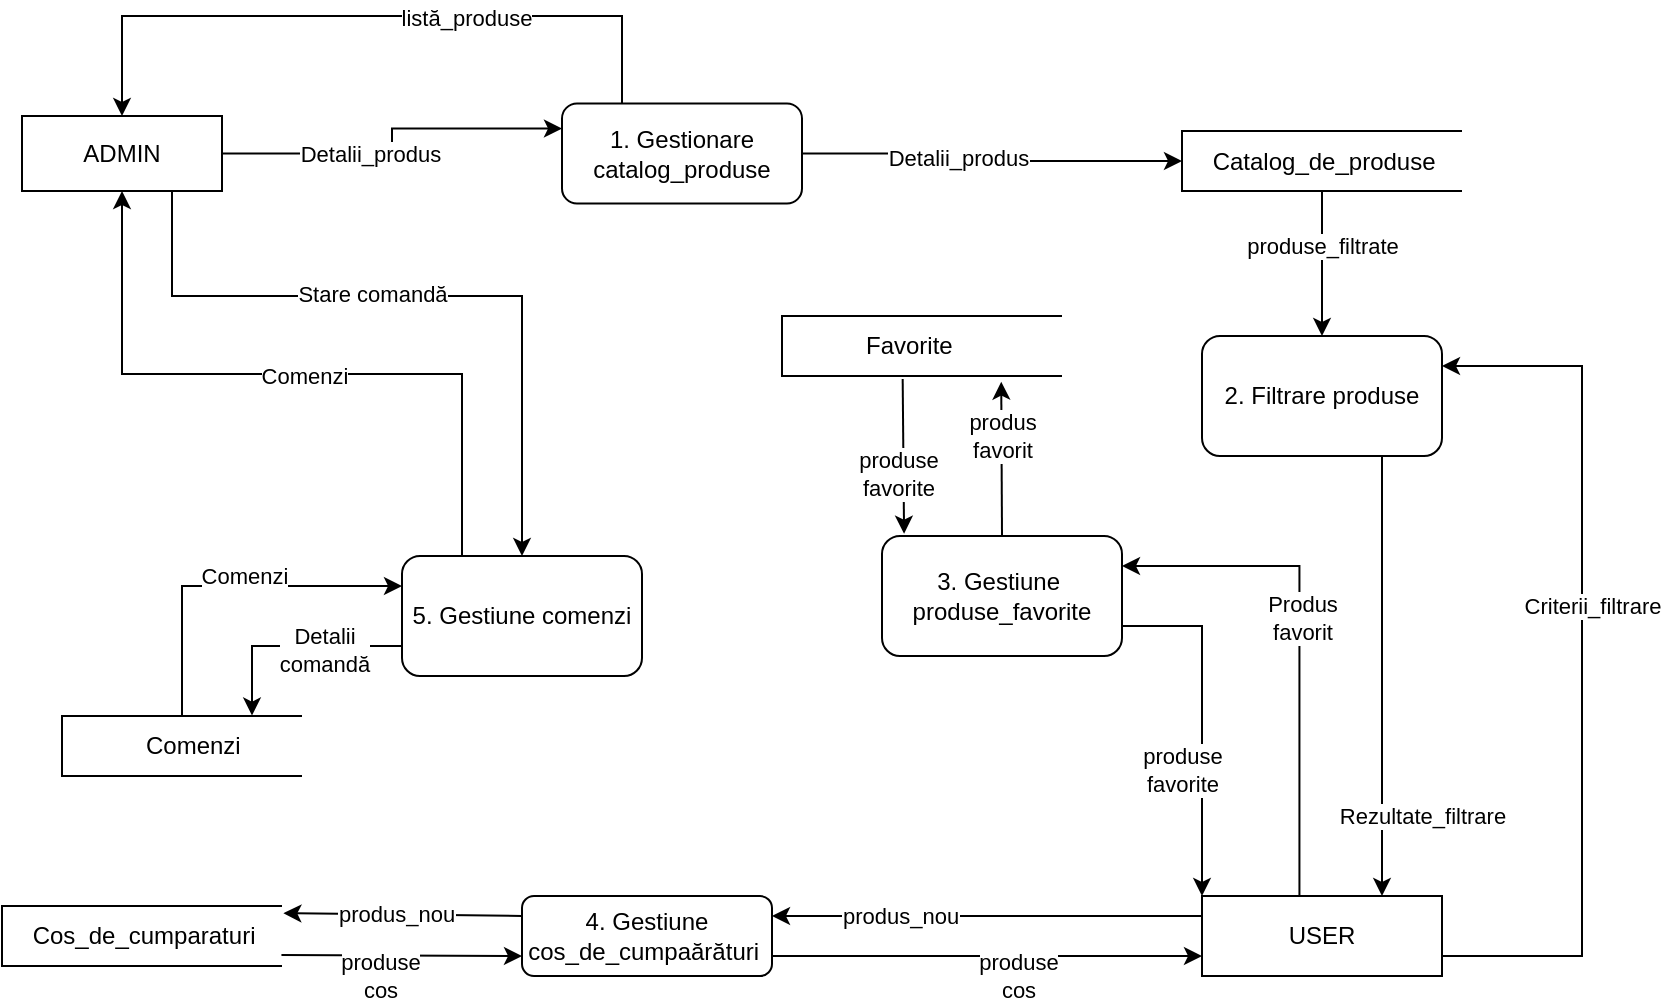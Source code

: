 <mxfile version="20.8.16" type="device"><diagram name="Page-1" id="U5PqNMfcQ06APLjViigY"><mxGraphModel dx="1276" dy="614" grid="1" gridSize="10" guides="1" tooltips="1" connect="1" arrows="1" fold="1" page="1" pageScale="1" pageWidth="850" pageHeight="1100" math="0" shadow="0"><root><mxCell id="0"/><mxCell id="1" parent="0"/><mxCell id="lXH8nNJpi3Hini99cT3u-1" value="ADMIN" style="rounded=0;whiteSpace=wrap;html=1;" parent="1" vertex="1"><mxGeometry x="20" y="80" width="100" height="37.5" as="geometry"/></mxCell><mxCell id="lXH8nNJpi3Hini99cT3u-3" value="USER" style="rounded=0;whiteSpace=wrap;html=1;" parent="1" vertex="1"><mxGeometry x="610" y="470" width="120" height="40" as="geometry"/></mxCell><mxCell id="lXH8nNJpi3Hini99cT3u-16" value="1. Gestionare catalog_produse" style="rounded=1;whiteSpace=wrap;html=1;" parent="1" vertex="1"><mxGeometry x="290" y="73.75" width="120" height="50" as="geometry"/></mxCell><mxCell id="lXH8nNJpi3Hini99cT3u-26" value="&amp;nbsp; &amp;nbsp; Catalog_de_produse" style="strokeWidth=1;html=1;shape=mxgraph.flowchart.annotation_1;align=left;pointerEvents=1;" parent="1" vertex="1"><mxGeometry x="600" y="87.5" width="140" height="30" as="geometry"/></mxCell><mxCell id="lXH8nNJpi3Hini99cT3u-27" value="" style="endArrow=classic;html=1;rounded=0;exitX=1;exitY=0.5;exitDx=0;exitDy=0;entryX=0;entryY=0.5;entryDx=0;entryDy=0;entryPerimeter=0;edgeStyle=elbowEdgeStyle;" parent="1" source="lXH8nNJpi3Hini99cT3u-16" target="lXH8nNJpi3Hini99cT3u-26" edge="1"><mxGeometry width="50" height="50" relative="1" as="geometry"><mxPoint x="600" y="390" as="sourcePoint"/><mxPoint x="650" y="340" as="targetPoint"/></mxGeometry></mxCell><mxCell id="lXH8nNJpi3Hini99cT3u-28" value="Detalii_produs" style="edgeLabel;html=1;align=center;verticalAlign=middle;resizable=0;points=[];" parent="lXH8nNJpi3Hini99cT3u-27" vertex="1" connectable="0"><mxGeometry x="0.244" y="1" relative="1" as="geometry"><mxPoint x="-39" y="-1" as="offset"/></mxGeometry></mxCell><mxCell id="lXH8nNJpi3Hini99cT3u-29" value="2. Filtrare produse" style="rounded=1;whiteSpace=wrap;html=1;" parent="1" vertex="1"><mxGeometry x="610" y="190" width="120" height="60" as="geometry"/></mxCell><mxCell id="6LWcWun2m6HF5ajt9tBx-1" value="" style="endArrow=classic;html=1;rounded=0;exitX=0.5;exitY=1;exitDx=0;exitDy=0;exitPerimeter=0;entryX=0.5;entryY=0;entryDx=0;entryDy=0;" parent="1" source="lXH8nNJpi3Hini99cT3u-26" target="lXH8nNJpi3Hini99cT3u-29" edge="1"><mxGeometry width="50" height="50" relative="1" as="geometry"><mxPoint x="520" y="410" as="sourcePoint"/><mxPoint x="570" y="360" as="targetPoint"/></mxGeometry></mxCell><mxCell id="6LWcWun2m6HF5ajt9tBx-6" value="produse_filtrate" style="edgeLabel;html=1;align=center;verticalAlign=middle;resizable=0;points=[];" parent="6LWcWun2m6HF5ajt9tBx-1" vertex="1" connectable="0"><mxGeometry x="0.226" y="-1" relative="1" as="geometry"><mxPoint x="1" y="-17" as="offset"/></mxGeometry></mxCell><mxCell id="6LWcWun2m6HF5ajt9tBx-2" value="" style="endArrow=classic;html=1;rounded=0;exitX=1;exitY=0.75;exitDx=0;exitDy=0;entryX=1;entryY=0.25;entryDx=0;entryDy=0;edgeStyle=elbowEdgeStyle;" parent="1" source="lXH8nNJpi3Hini99cT3u-3" target="lXH8nNJpi3Hini99cT3u-29" edge="1"><mxGeometry width="50" height="50" relative="1" as="geometry"><mxPoint x="570" y="700" as="sourcePoint"/><mxPoint x="620" y="650" as="targetPoint"/><Array as="points"><mxPoint x="800" y="820"/></Array></mxGeometry></mxCell><mxCell id="6LWcWun2m6HF5ajt9tBx-3" value="Criterii_filtrare" style="edgeLabel;html=1;align=center;verticalAlign=middle;resizable=0;points=[];" parent="6LWcWun2m6HF5ajt9tBx-2" vertex="1" connectable="0"><mxGeometry x="-0.461" y="-2" relative="1" as="geometry"><mxPoint x="3" y="-128" as="offset"/></mxGeometry></mxCell><mxCell id="6LWcWun2m6HF5ajt9tBx-4" value="" style="endArrow=classic;html=1;rounded=0;exitX=0.75;exitY=1;exitDx=0;exitDy=0;entryX=0.75;entryY=0;entryDx=0;entryDy=0;" parent="1" source="lXH8nNJpi3Hini99cT3u-29" target="lXH8nNJpi3Hini99cT3u-3" edge="1"><mxGeometry width="50" height="50" relative="1" as="geometry"><mxPoint x="490" y="760" as="sourcePoint"/><mxPoint x="720" y="940" as="targetPoint"/></mxGeometry></mxCell><mxCell id="6LWcWun2m6HF5ajt9tBx-5" value="Rezultate_filtrare" style="edgeLabel;html=1;align=center;verticalAlign=middle;resizable=0;points=[];" parent="6LWcWun2m6HF5ajt9tBx-4" vertex="1" connectable="0"><mxGeometry x="-0.213" y="2" relative="1" as="geometry"><mxPoint x="18" y="93" as="offset"/></mxGeometry></mxCell><mxCell id="6LWcWun2m6HF5ajt9tBx-7" value="3. Gestiune&amp;nbsp;&lt;br&gt;produse_favorite" style="rounded=1;whiteSpace=wrap;html=1;" parent="1" vertex="1"><mxGeometry x="450" y="290" width="120" height="60" as="geometry"/></mxCell><mxCell id="6LWcWun2m6HF5ajt9tBx-8" value="" style="endArrow=classic;html=1;rounded=0;exitX=0.406;exitY=0.008;exitDx=0;exitDy=0;exitPerimeter=0;edgeStyle=elbowEdgeStyle;entryX=1;entryY=0.25;entryDx=0;entryDy=0;elbow=vertical;" parent="1" source="lXH8nNJpi3Hini99cT3u-3" target="6LWcWun2m6HF5ajt9tBx-7" edge="1"><mxGeometry width="50" height="50" relative="1" as="geometry"><mxPoint x="400" y="880" as="sourcePoint"/><mxPoint x="620" y="800" as="targetPoint"/><Array as="points"><mxPoint x="590" y="305"/></Array></mxGeometry></mxCell><mxCell id="6LWcWun2m6HF5ajt9tBx-9" value="Produs&lt;br&gt;favorit" style="edgeLabel;html=1;align=center;verticalAlign=middle;resizable=0;points=[];" parent="6LWcWun2m6HF5ajt9tBx-8" vertex="1" connectable="0"><mxGeometry x="0.083" y="-2" relative="1" as="geometry"><mxPoint x="-1" y="-2" as="offset"/></mxGeometry></mxCell><mxCell id="6LWcWun2m6HF5ajt9tBx-10" value="" style="endArrow=classic;html=1;rounded=0;exitX=1;exitY=0.75;exitDx=0;exitDy=0;entryX=0;entryY=0;entryDx=0;entryDy=0;edgeStyle=elbowEdgeStyle;elbow=vertical;" parent="1" source="6LWcWun2m6HF5ajt9tBx-7" target="lXH8nNJpi3Hini99cT3u-3" edge="1"><mxGeometry width="50" height="50" relative="1" as="geometry"><mxPoint x="460" y="880" as="sourcePoint"/><mxPoint x="510" y="830" as="targetPoint"/><Array as="points"><mxPoint x="570" y="335"/></Array></mxGeometry></mxCell><mxCell id="6LWcWun2m6HF5ajt9tBx-11" value="produse&lt;br&gt;favorite" style="edgeLabel;html=1;align=center;verticalAlign=middle;resizable=0;points=[];" parent="6LWcWun2m6HF5ajt9tBx-10" vertex="1" connectable="0"><mxGeometry x="-0.083" relative="1" as="geometry"><mxPoint x="-10" y="32" as="offset"/></mxGeometry></mxCell><mxCell id="6LWcWun2m6HF5ajt9tBx-12" value="&lt;blockquote style=&quot;margin: 0 0 0 40px; border: none; padding: 0px;&quot;&gt;Favorite&lt;/blockquote&gt;" style="strokeWidth=1;html=1;shape=mxgraph.flowchart.annotation_1;align=left;pointerEvents=1;" parent="1" vertex="1"><mxGeometry x="400" y="180" width="140" height="30" as="geometry"/></mxCell><mxCell id="6LWcWun2m6HF5ajt9tBx-13" value="" style="endArrow=classic;html=1;rounded=0;exitX=0.5;exitY=0;exitDx=0;exitDy=0;entryX=0.783;entryY=1.094;entryDx=0;entryDy=0;entryPerimeter=0;" parent="1" source="6LWcWun2m6HF5ajt9tBx-7" target="6LWcWun2m6HF5ajt9tBx-12" edge="1"><mxGeometry width="50" height="50" relative="1" as="geometry"><mxPoint x="500" y="640" as="sourcePoint"/><mxPoint x="550" y="590" as="targetPoint"/></mxGeometry></mxCell><mxCell id="6LWcWun2m6HF5ajt9tBx-14" value="produs&lt;br&gt;favorit" style="edgeLabel;html=1;align=center;verticalAlign=middle;resizable=0;points=[];" parent="6LWcWun2m6HF5ajt9tBx-13" vertex="1" connectable="0"><mxGeometry x="0.458" y="2" relative="1" as="geometry"><mxPoint x="2" y="6" as="offset"/></mxGeometry></mxCell><mxCell id="6LWcWun2m6HF5ajt9tBx-15" value="" style="endArrow=classic;html=1;rounded=0;exitX=0.431;exitY=1.05;exitDx=0;exitDy=0;exitPerimeter=0;entryX=0.092;entryY=-0.019;entryDx=0;entryDy=0;entryPerimeter=0;" parent="1" source="6LWcWun2m6HF5ajt9tBx-12" target="6LWcWun2m6HF5ajt9tBx-7" edge="1"><mxGeometry width="50" height="50" relative="1" as="geometry"><mxPoint x="440" y="610" as="sourcePoint"/><mxPoint x="490" y="560" as="targetPoint"/></mxGeometry></mxCell><mxCell id="6LWcWun2m6HF5ajt9tBx-16" value="produse&lt;br&gt;favorite" style="edgeLabel;html=1;align=center;verticalAlign=middle;resizable=0;points=[];" parent="6LWcWun2m6HF5ajt9tBx-15" vertex="1" connectable="0"><mxGeometry x="0.543" y="-3" relative="1" as="geometry"><mxPoint y="-12" as="offset"/></mxGeometry></mxCell><mxCell id="6LWcWun2m6HF5ajt9tBx-17" value="4. Gestiune&lt;br&gt;cos_de_cumpaărături&amp;nbsp;" style="rounded=1;whiteSpace=wrap;html=1;" parent="1" vertex="1"><mxGeometry x="270" y="470" width="125" height="40" as="geometry"/></mxCell><mxCell id="6LWcWun2m6HF5ajt9tBx-18" value="" style="endArrow=classic;html=1;rounded=0;exitX=0;exitY=0.25;exitDx=0;exitDy=0;entryX=1;entryY=0.25;entryDx=0;entryDy=0;" parent="1" source="lXH8nNJpi3Hini99cT3u-3" target="6LWcWun2m6HF5ajt9tBx-17" edge="1"><mxGeometry width="50" height="50" relative="1" as="geometry"><mxPoint x="330" y="900" as="sourcePoint"/><mxPoint x="380" y="850" as="targetPoint"/></mxGeometry></mxCell><mxCell id="6LWcWun2m6HF5ajt9tBx-20" value="produs_nou" style="edgeLabel;html=1;align=center;verticalAlign=middle;resizable=0;points=[];" parent="6LWcWun2m6HF5ajt9tBx-18" vertex="1" connectable="0"><mxGeometry x="0.47" relative="1" as="geometry"><mxPoint x="7" as="offset"/></mxGeometry></mxCell><mxCell id="6LWcWun2m6HF5ajt9tBx-19" value="" style="endArrow=classic;html=1;rounded=0;exitX=1;exitY=0.75;exitDx=0;exitDy=0;entryX=0;entryY=0.75;entryDx=0;entryDy=0;" parent="1" source="6LWcWun2m6HF5ajt9tBx-17" target="lXH8nNJpi3Hini99cT3u-3" edge="1"><mxGeometry width="50" height="50" relative="1" as="geometry"><mxPoint x="320" y="890" as="sourcePoint"/><mxPoint x="570" y="1050" as="targetPoint"/></mxGeometry></mxCell><mxCell id="6LWcWun2m6HF5ajt9tBx-21" value="produse&lt;br&gt;cos" style="edgeLabel;html=1;align=center;verticalAlign=middle;resizable=0;points=[];" parent="6LWcWun2m6HF5ajt9tBx-19" vertex="1" connectable="0"><mxGeometry x="-0.49" y="1" relative="1" as="geometry"><mxPoint x="68" y="11" as="offset"/></mxGeometry></mxCell><mxCell id="6LWcWun2m6HF5ajt9tBx-22" value="&amp;nbsp; &amp;nbsp; Cos_de_cumparaturi" style="strokeWidth=1;html=1;shape=mxgraph.flowchart.annotation_1;align=left;pointerEvents=1;" parent="1" vertex="1"><mxGeometry x="10" y="475" width="140" height="30" as="geometry"/></mxCell><mxCell id="6LWcWun2m6HF5ajt9tBx-23" value="" style="endArrow=classic;html=1;rounded=0;exitX=0;exitY=0.25;exitDx=0;exitDy=0;entryX=1.005;entryY=0.12;entryDx=0;entryDy=0;entryPerimeter=0;" parent="1" source="6LWcWun2m6HF5ajt9tBx-17" target="6LWcWun2m6HF5ajt9tBx-22" edge="1"><mxGeometry width="50" height="50" relative="1" as="geometry"><mxPoint x="210" y="900" as="sourcePoint"/><mxPoint x="260" y="850" as="targetPoint"/></mxGeometry></mxCell><mxCell id="6LWcWun2m6HF5ajt9tBx-25" value="produs_nou" style="edgeLabel;html=1;align=center;verticalAlign=middle;resizable=0;points=[];" parent="6LWcWun2m6HF5ajt9tBx-23" vertex="1" connectable="0"><mxGeometry x="0.217" y="-1" relative="1" as="geometry"><mxPoint x="9" y="1" as="offset"/></mxGeometry></mxCell><mxCell id="6LWcWun2m6HF5ajt9tBx-24" value="" style="endArrow=classic;html=1;rounded=0;exitX=0.998;exitY=0.817;exitDx=0;exitDy=0;exitPerimeter=0;entryX=0;entryY=0.75;entryDx=0;entryDy=0;" parent="1" source="6LWcWun2m6HF5ajt9tBx-22" target="6LWcWun2m6HF5ajt9tBx-17" edge="1"><mxGeometry width="50" height="50" relative="1" as="geometry"><mxPoint x="340" y="1070" as="sourcePoint"/><mxPoint x="390" y="1020" as="targetPoint"/></mxGeometry></mxCell><mxCell id="6LWcWun2m6HF5ajt9tBx-26" value="produse&lt;br&gt;cos" style="edgeLabel;html=1;align=center;verticalAlign=middle;resizable=0;points=[];" parent="6LWcWun2m6HF5ajt9tBx-24" vertex="1" connectable="0"><mxGeometry x="-0.362" y="1" relative="1" as="geometry"><mxPoint x="11" y="11" as="offset"/></mxGeometry></mxCell><mxCell id="6LWcWun2m6HF5ajt9tBx-37" value="5. Gestiune comenzi" style="rounded=1;whiteSpace=wrap;html=1;" parent="1" vertex="1"><mxGeometry x="210" y="300" width="120" height="60" as="geometry"/></mxCell><mxCell id="6LWcWun2m6HF5ajt9tBx-45" value="&lt;blockquote style=&quot;margin: 0 0 0 40px; border: none; padding: 0px;&quot;&gt;Comenzi&lt;/blockquote&gt;" style="strokeWidth=1;html=1;shape=mxgraph.flowchart.annotation_1;align=left;pointerEvents=1;rotation=0;" parent="1" vertex="1"><mxGeometry x="40" y="380" width="120" height="30" as="geometry"/></mxCell><mxCell id="9DCJ03LAof5UJxQB_ZX3-2" value="" style="endArrow=classic;html=1;rounded=0;exitX=1;exitY=0.5;exitDx=0;exitDy=0;entryX=0;entryY=0.25;entryDx=0;entryDy=0;edgeStyle=elbowEdgeStyle;" edge="1" parent="1" source="lXH8nNJpi3Hini99cT3u-1" target="lXH8nNJpi3Hini99cT3u-16"><mxGeometry width="50" height="50" relative="1" as="geometry"><mxPoint x="280" y="120" as="sourcePoint"/><mxPoint x="330" y="70" as="targetPoint"/></mxGeometry></mxCell><mxCell id="9DCJ03LAof5UJxQB_ZX3-3" value="Detalii_produs" style="edgeLabel;html=1;align=center;verticalAlign=middle;resizable=0;points=[];" vertex="1" connectable="0" parent="9DCJ03LAof5UJxQB_ZX3-2"><mxGeometry x="-0.282" y="1" relative="1" as="geometry"><mxPoint x="8" y="1" as="offset"/></mxGeometry></mxCell><mxCell id="9DCJ03LAof5UJxQB_ZX3-4" value="" style="endArrow=classic;html=1;rounded=0;exitX=0.75;exitY=1;exitDx=0;exitDy=0;entryX=0.5;entryY=0;entryDx=0;entryDy=0;edgeStyle=elbowEdgeStyle;elbow=vertical;" edge="1" parent="1" source="lXH8nNJpi3Hini99cT3u-1" target="6LWcWun2m6HF5ajt9tBx-37"><mxGeometry width="50" height="50" relative="1" as="geometry"><mxPoint x="80" y="250" as="sourcePoint"/><mxPoint x="130" y="200" as="targetPoint"/><Array as="points"><mxPoint x="190" y="170"/></Array></mxGeometry></mxCell><mxCell id="9DCJ03LAof5UJxQB_ZX3-6" value="Stare comandă" style="edgeLabel;html=1;align=center;verticalAlign=middle;resizable=0;points=[];" vertex="1" connectable="0" parent="9DCJ03LAof5UJxQB_ZX3-4"><mxGeometry x="-0.15" y="1" relative="1" as="geometry"><mxPoint as="offset"/></mxGeometry></mxCell><mxCell id="9DCJ03LAof5UJxQB_ZX3-5" value="" style="endArrow=classic;html=1;rounded=0;elbow=vertical;exitX=0.25;exitY=0;exitDx=0;exitDy=0;entryX=0.5;entryY=1;entryDx=0;entryDy=0;edgeStyle=elbowEdgeStyle;" edge="1" parent="1" source="6LWcWun2m6HF5ajt9tBx-37" target="lXH8nNJpi3Hini99cT3u-1"><mxGeometry width="50" height="50" relative="1" as="geometry"><mxPoint x="410" y="410" as="sourcePoint"/><mxPoint x="460" y="360" as="targetPoint"/></mxGeometry></mxCell><mxCell id="9DCJ03LAof5UJxQB_ZX3-7" value="Comenzi" style="edgeLabel;html=1;align=center;verticalAlign=middle;resizable=0;points=[];" vertex="1" connectable="0" parent="9DCJ03LAof5UJxQB_ZX3-5"><mxGeometry x="-0.089" y="-4" relative="1" as="geometry"><mxPoint x="-10" y="5" as="offset"/></mxGeometry></mxCell><mxCell id="9DCJ03LAof5UJxQB_ZX3-8" value="" style="endArrow=classic;html=1;rounded=0;exitX=0.5;exitY=0;exitDx=0;exitDy=0;exitPerimeter=0;entryX=0;entryY=0.25;entryDx=0;entryDy=0;edgeStyle=elbowEdgeStyle;elbow=vertical;" edge="1" parent="1" source="6LWcWun2m6HF5ajt9tBx-45" target="6LWcWun2m6HF5ajt9tBx-37"><mxGeometry width="50" height="50" relative="1" as="geometry"><mxPoint x="90" y="300" as="sourcePoint"/><mxPoint x="140" y="250" as="targetPoint"/><Array as="points"><mxPoint x="150" y="315"/></Array></mxGeometry></mxCell><mxCell id="9DCJ03LAof5UJxQB_ZX3-9" value="Comenzi" style="edgeLabel;html=1;align=center;verticalAlign=middle;resizable=0;points=[];" vertex="1" connectable="0" parent="9DCJ03LAof5UJxQB_ZX3-8"><mxGeometry x="0.067" y="-2" relative="1" as="geometry"><mxPoint x="2" y="-7" as="offset"/></mxGeometry></mxCell><mxCell id="9DCJ03LAof5UJxQB_ZX3-10" value="" style="endArrow=classic;html=1;rounded=0;exitX=0;exitY=0.75;exitDx=0;exitDy=0;entryX=0.793;entryY=-0.007;entryDx=0;entryDy=0;entryPerimeter=0;edgeStyle=elbowEdgeStyle;" edge="1" parent="1" source="6LWcWun2m6HF5ajt9tBx-37" target="6LWcWun2m6HF5ajt9tBx-45"><mxGeometry width="50" height="50" relative="1" as="geometry"><mxPoint x="40" y="290" as="sourcePoint"/><mxPoint x="90" y="240" as="targetPoint"/><Array as="points"><mxPoint x="135" y="360"/></Array></mxGeometry></mxCell><mxCell id="9DCJ03LAof5UJxQB_ZX3-11" value="Detalii&lt;br&gt;comandă" style="edgeLabel;html=1;align=center;verticalAlign=middle;resizable=0;points=[];" vertex="1" connectable="0" parent="9DCJ03LAof5UJxQB_ZX3-10"><mxGeometry x="0.048" y="2" relative="1" as="geometry"><mxPoint x="18" as="offset"/></mxGeometry></mxCell><mxCell id="9DCJ03LAof5UJxQB_ZX3-12" value="" style="endArrow=classic;html=1;rounded=0;exitX=0.25;exitY=0;exitDx=0;exitDy=0;entryX=0.5;entryY=0;entryDx=0;entryDy=0;edgeStyle=elbowEdgeStyle;" edge="1" parent="1" source="lXH8nNJpi3Hini99cT3u-16" target="lXH8nNJpi3Hini99cT3u-1"><mxGeometry width="50" height="50" relative="1" as="geometry"><mxPoint x="300" y="190" as="sourcePoint"/><mxPoint x="350" y="140" as="targetPoint"/><Array as="points"><mxPoint x="190" y="30"/></Array></mxGeometry></mxCell><mxCell id="9DCJ03LAof5UJxQB_ZX3-13" value="listă_produse" style="edgeLabel;html=1;align=center;verticalAlign=middle;resizable=0;points=[];" vertex="1" connectable="0" parent="9DCJ03LAof5UJxQB_ZX3-12"><mxGeometry x="-0.288" y="1" relative="1" as="geometry"><mxPoint as="offset"/></mxGeometry></mxCell></root></mxGraphModel></diagram></mxfile>